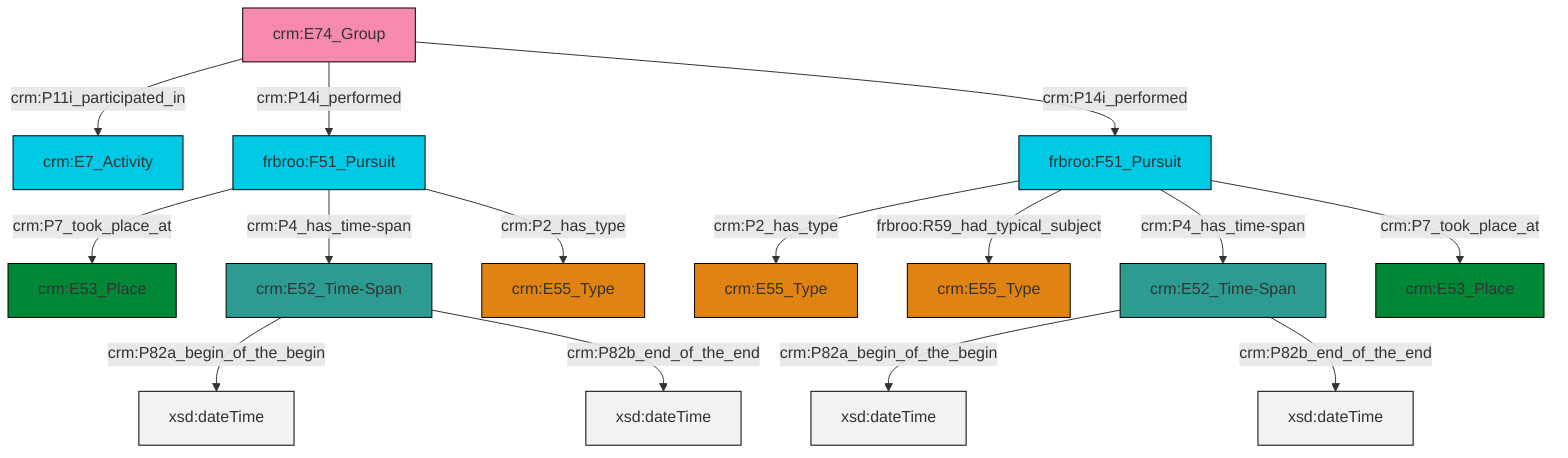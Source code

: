 graph TD
classDef Literal fill:#f2f2f2,stroke:#000000;
classDef CRM_Entity fill:#FFFFFF,stroke:#000000;
classDef Temporal_Entity fill:#00C9E6, stroke:#000000;
classDef Type fill:#E18312, stroke:#000000;
classDef Time-Span fill:#2C9C91, stroke:#000000;
classDef Appellation fill:#FFEB7F, stroke:#000000;
classDef Place fill:#008836, stroke:#000000;
classDef Persistent_Item fill:#B266B2, stroke:#000000;
classDef Conceptual_Object fill:#FFD700, stroke:#000000;
classDef Physical_Thing fill:#D2B48C, stroke:#000000;
classDef Actor fill:#f58aad, stroke:#000000;
classDef PC_Classes fill:#4ce600, stroke:#000000;
classDef Multi fill:#cccccc,stroke:#000000;

0["crm:E74_Group"]:::Actor -->|crm:P11i_participated_in| 1["crm:E7_Activity"]:::Temporal_Entity
10["crm:E52_Time-Span"]:::Time-Span -->|crm:P82a_begin_of_the_begin| 11[xsd:dateTime]:::Literal
13["frbroo:F51_Pursuit"]:::Temporal_Entity -->|crm:P2_has_type| 4["crm:E55_Type"]:::Type
8["frbroo:F51_Pursuit"]:::Temporal_Entity -->|crm:P7_took_place_at| 14["crm:E53_Place"]:::Place
0["crm:E74_Group"]:::Actor -->|crm:P14i_performed| 8["frbroo:F51_Pursuit"]:::Temporal_Entity
13["frbroo:F51_Pursuit"]:::Temporal_Entity -->|frbroo:R59_had_typical_subject| 6["crm:E55_Type"]:::Type
0["crm:E74_Group"]:::Actor -->|crm:P14i_performed| 13["frbroo:F51_Pursuit"]:::Temporal_Entity
18["crm:E52_Time-Span"]:::Time-Span -->|crm:P82a_begin_of_the_begin| 19[xsd:dateTime]:::Literal
8["frbroo:F51_Pursuit"]:::Temporal_Entity -->|crm:P4_has_time-span| 10["crm:E52_Time-Span"]:::Time-Span
18["crm:E52_Time-Span"]:::Time-Span -->|crm:P82b_end_of_the_end| 21[xsd:dateTime]:::Literal
13["frbroo:F51_Pursuit"]:::Temporal_Entity -->|crm:P4_has_time-span| 18["crm:E52_Time-Span"]:::Time-Span
10["crm:E52_Time-Span"]:::Time-Span -->|crm:P82b_end_of_the_end| 26[xsd:dateTime]:::Literal
8["frbroo:F51_Pursuit"]:::Temporal_Entity -->|crm:P2_has_type| 15["crm:E55_Type"]:::Type
13["frbroo:F51_Pursuit"]:::Temporal_Entity -->|crm:P7_took_place_at| 2["crm:E53_Place"]:::Place